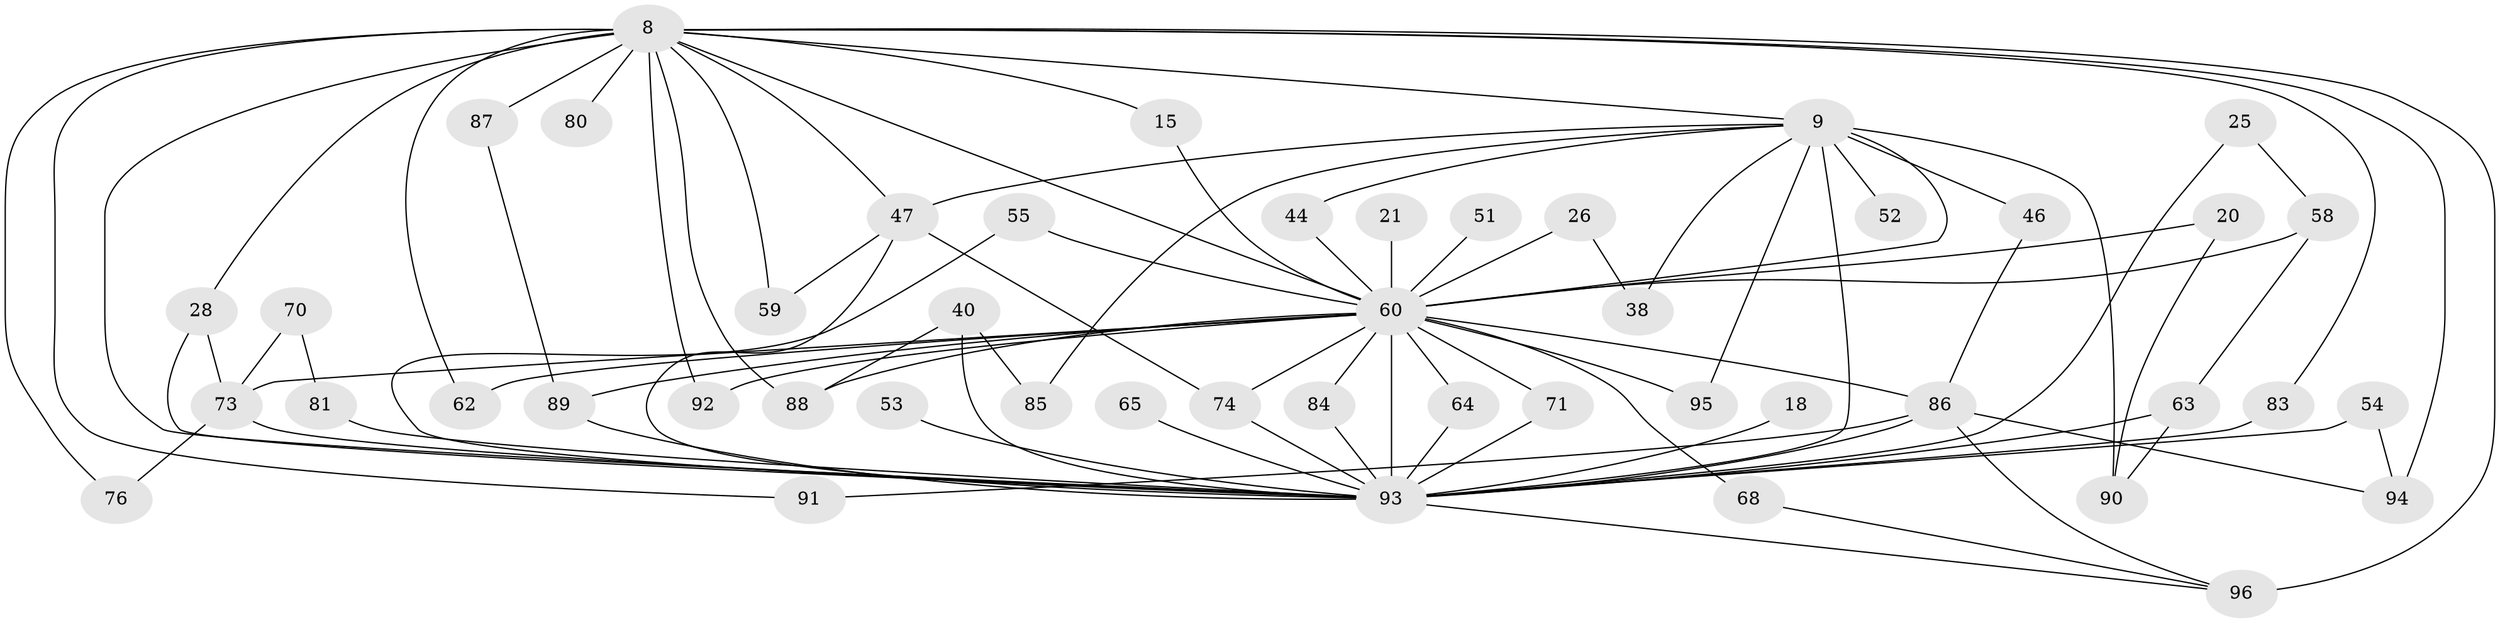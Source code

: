 // original degree distribution, {21: 0.010416666666666666, 19: 0.010416666666666666, 13: 0.010416666666666666, 20: 0.010416666666666666, 18: 0.03125, 29: 0.010416666666666666, 23: 0.010416666666666666, 24: 0.010416666666666666, 5: 0.07291666666666667, 3: 0.25, 2: 0.5, 4: 0.07291666666666667}
// Generated by graph-tools (version 1.1) at 2025/44/03/09/25 04:44:00]
// undirected, 48 vertices, 88 edges
graph export_dot {
graph [start="1"]
  node [color=gray90,style=filled];
  8 [super="+5"];
  9 [super="+3"];
  15;
  18;
  20;
  21;
  25;
  26;
  28 [super="+23"];
  38;
  40 [super="+37"];
  44;
  46;
  47 [super="+43+42"];
  51;
  52;
  53;
  54;
  55;
  58 [super="+17+12"];
  59;
  60 [super="+14+10+16+19+49+50"];
  62;
  63 [super="+61+57"];
  64;
  65;
  68;
  70;
  71;
  73 [super="+34+33+69"];
  74 [super="+67"];
  76;
  80 [super="+75"];
  81;
  83 [super="+82"];
  84;
  85;
  86 [super="+30+72"];
  87;
  88 [super="+77"];
  89 [super="+11+39+32"];
  90 [super="+66"];
  91;
  92;
  93 [super="+79+7"];
  94 [super="+36"];
  95;
  96 [super="+45+78"];
  8 -- 9 [weight=4];
  8 -- 15;
  8 -- 91;
  8 -- 92;
  8 -- 94 [weight=2];
  8 -- 76;
  8 -- 80 [weight=4];
  8 -- 87;
  8 -- 59;
  8 -- 62;
  8 -- 60 [weight=5];
  8 -- 83;
  8 -- 96 [weight=3];
  8 -- 28;
  8 -- 88;
  8 -- 93 [weight=10];
  8 -- 47;
  9 -- 44;
  9 -- 46 [weight=2];
  9 -- 47 [weight=2];
  9 -- 52 [weight=2];
  9 -- 85;
  9 -- 38;
  9 -- 95;
  9 -- 90;
  9 -- 60 [weight=4];
  9 -- 93 [weight=9];
  15 -- 60;
  18 -- 93;
  20 -- 90;
  20 -- 60 [weight=2];
  21 -- 60 [weight=2];
  25 -- 58;
  25 -- 93;
  26 -- 38;
  26 -- 60 [weight=2];
  28 -- 73;
  28 -- 93;
  40 -- 85;
  40 -- 88;
  40 -- 93 [weight=3];
  44 -- 60;
  46 -- 86;
  47 -- 59;
  47 -- 74;
  47 -- 93;
  51 -- 60 [weight=2];
  53 -- 93 [weight=2];
  54 -- 94;
  54 -- 93;
  55 -- 60;
  55 -- 93;
  58 -- 63;
  58 -- 60 [weight=4];
  60 -- 64;
  60 -- 68;
  60 -- 71;
  60 -- 73;
  60 -- 74;
  60 -- 84;
  60 -- 86 [weight=2];
  60 -- 88;
  60 -- 89 [weight=2];
  60 -- 92;
  60 -- 95;
  60 -- 62;
  60 -- 93 [weight=14];
  63 -- 90;
  63 -- 93 [weight=5];
  64 -- 93;
  65 -- 93 [weight=2];
  68 -- 96;
  70 -- 81;
  70 -- 73 [weight=2];
  71 -- 93;
  73 -- 76;
  73 -- 93 [weight=5];
  74 -- 93;
  81 -- 93;
  83 -- 93 [weight=3];
  84 -- 93;
  86 -- 96;
  86 -- 94;
  86 -- 91;
  86 -- 93 [weight=2];
  87 -- 89;
  89 -- 93 [weight=3];
  93 -- 96;
}
